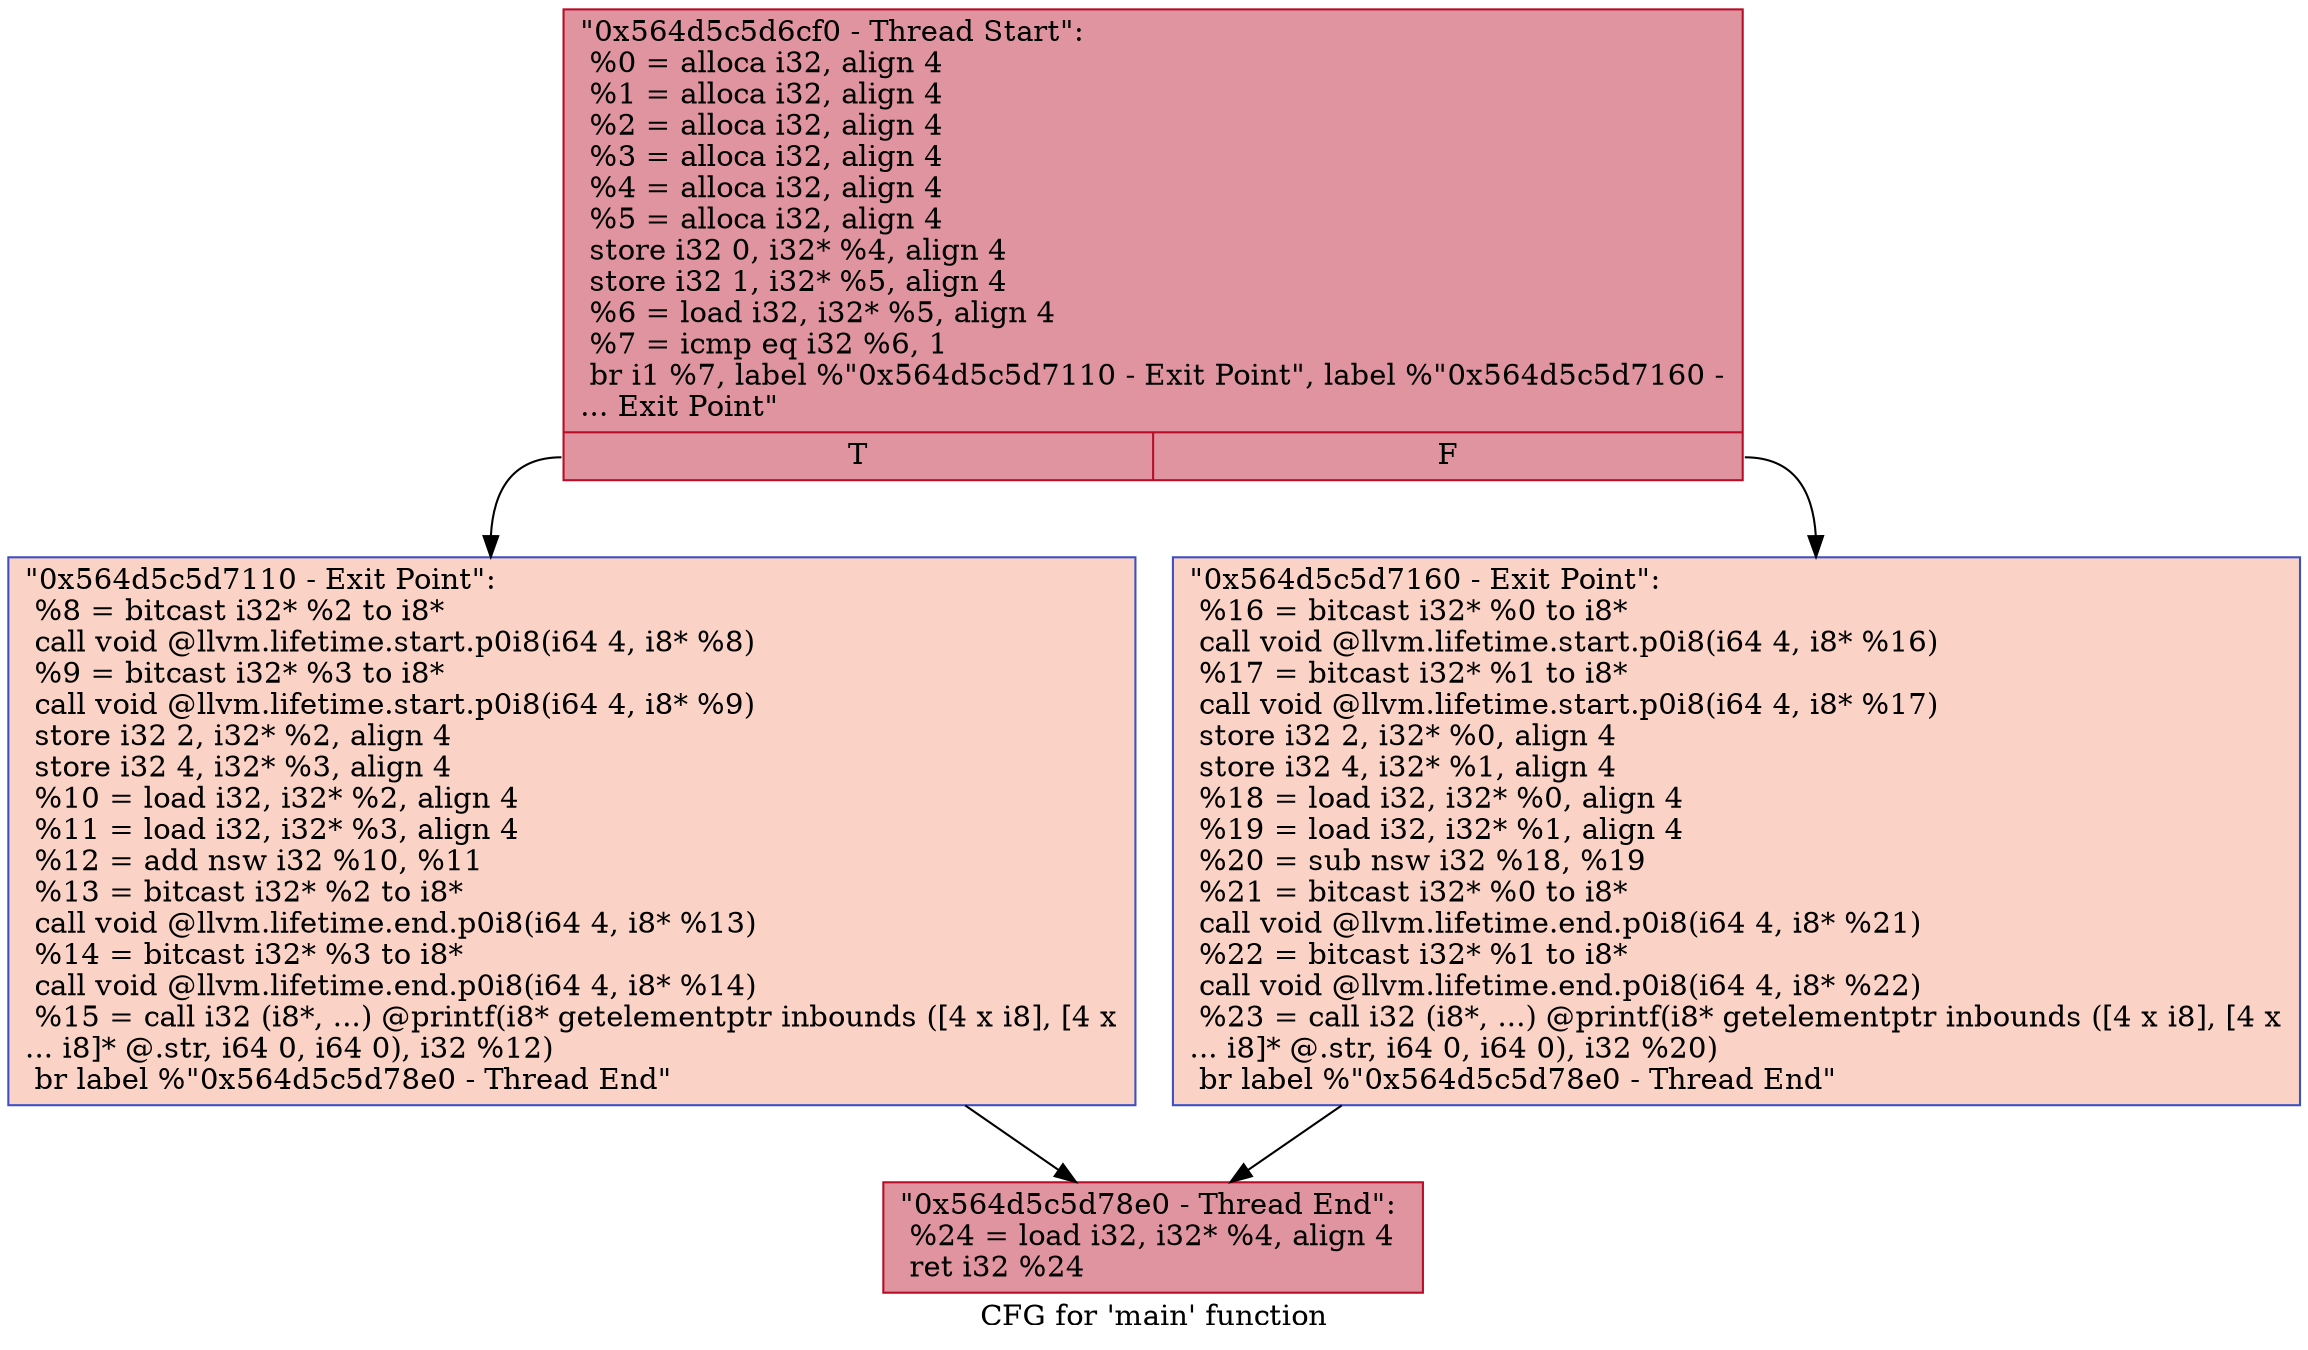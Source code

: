 digraph "CFG for 'main' function" {
	label="CFG for 'main' function";

	Node0x564d5c5d6cf0 [shape=record,color="#b70d28ff", style=filled, fillcolor="#b70d2870",label="{\"0x564d5c5d6cf0 - Thread Start\":\l  %0 = alloca i32, align 4\l  %1 = alloca i32, align 4\l  %2 = alloca i32, align 4\l  %3 = alloca i32, align 4\l  %4 = alloca i32, align 4\l  %5 = alloca i32, align 4\l  store i32 0, i32* %4, align 4\l  store i32 1, i32* %5, align 4\l  %6 = load i32, i32* %5, align 4\l  %7 = icmp eq i32 %6, 1\l  br i1 %7, label %\"0x564d5c5d7110 - Exit Point\", label %\"0x564d5c5d7160 -\l... Exit Point\"\l|{<s0>T|<s1>F}}"];
	Node0x564d5c5d6cf0:s0 -> Node0x564d5c5d7110;
	Node0x564d5c5d6cf0:s1 -> Node0x564d5c5d7160;
	Node0x564d5c5d7110 [shape=record,color="#3d50c3ff", style=filled, fillcolor="#f59c7d70",label="{\"0x564d5c5d7110 - Exit Point\":                    \l  %8 = bitcast i32* %2 to i8*\l  call void @llvm.lifetime.start.p0i8(i64 4, i8* %8)\l  %9 = bitcast i32* %3 to i8*\l  call void @llvm.lifetime.start.p0i8(i64 4, i8* %9)\l  store i32 2, i32* %2, align 4\l  store i32 4, i32* %3, align 4\l  %10 = load i32, i32* %2, align 4\l  %11 = load i32, i32* %3, align 4\l  %12 = add nsw i32 %10, %11\l  %13 = bitcast i32* %2 to i8*\l  call void @llvm.lifetime.end.p0i8(i64 4, i8* %13)\l  %14 = bitcast i32* %3 to i8*\l  call void @llvm.lifetime.end.p0i8(i64 4, i8* %14)\l  %15 = call i32 (i8*, ...) @printf(i8* getelementptr inbounds ([4 x i8], [4 x\l... i8]* @.str, i64 0, i64 0), i32 %12)\l  br label %\"0x564d5c5d78e0 - Thread End\"\l}"];
	Node0x564d5c5d7110 -> Node0x564d5c5d78e0;
	Node0x564d5c5d7160 [shape=record,color="#3d50c3ff", style=filled, fillcolor="#f59c7d70",label="{\"0x564d5c5d7160 - Exit Point\":                    \l  %16 = bitcast i32* %0 to i8*\l  call void @llvm.lifetime.start.p0i8(i64 4, i8* %16)\l  %17 = bitcast i32* %1 to i8*\l  call void @llvm.lifetime.start.p0i8(i64 4, i8* %17)\l  store i32 2, i32* %0, align 4\l  store i32 4, i32* %1, align 4\l  %18 = load i32, i32* %0, align 4\l  %19 = load i32, i32* %1, align 4\l  %20 = sub nsw i32 %18, %19\l  %21 = bitcast i32* %0 to i8*\l  call void @llvm.lifetime.end.p0i8(i64 4, i8* %21)\l  %22 = bitcast i32* %1 to i8*\l  call void @llvm.lifetime.end.p0i8(i64 4, i8* %22)\l  %23 = call i32 (i8*, ...) @printf(i8* getelementptr inbounds ([4 x i8], [4 x\l... i8]* @.str, i64 0, i64 0), i32 %20)\l  br label %\"0x564d5c5d78e0 - Thread End\"\l}"];
	Node0x564d5c5d7160 -> Node0x564d5c5d78e0;
	Node0x564d5c5d78e0 [shape=record,color="#b70d28ff", style=filled, fillcolor="#b70d2870",label="{\"0x564d5c5d78e0 - Thread End\":                    \l  %24 = load i32, i32* %4, align 4\l  ret i32 %24\l}"];
}
